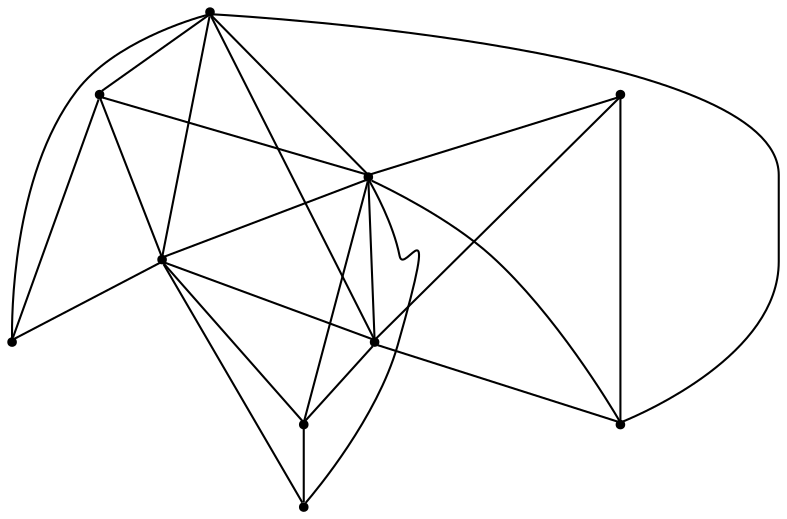 graph {
  node [shape=point,comment="{\"directed\":false,\"doi\":\"10.1007/978-3-642-18469-7_29\",\"figure\":\"1\"}"]

  v0 [pos="1536.1416376142533,1316.8393443444763"]
  v1 [pos="1488.6024311261845,1334.5922186805901"]
  v2 [pos="1470.712631894317,1197.9452448520185"]
  v3 [pos="1441.000611931574,1328.7161383477214"]
  v4 [pos="1405.28362617438,1269.2067719327385"]
  v5 [pos="1417.168459611797,1209.8222932090137"]
  v6 [pos="1357.7444196863112,1156.313767641282"]
  v7 [pos="1310.2052131982423,1376.2238230682015"]
  v8 [pos="1351.7394538918606,1316.8393443444763"]
  v9 [pos="1339.8547477160423,1233.5761355692537"]

  v0 -- v6 [id="-1",pos="1536.1416376142533,1316.8393443444763 1541.413735677411,1302.516303150453 1544.099337193969,1287.434779073882 1544.099337193969,1272.2365066260536 1544.099337193969,1200.91673253658 1486.1764750862963,1143.032559407324 1414.8093159112063,1143.032559407324 1395.0221735048915,1143.032559407324 1375.4976990382145,1147.5707390151088 1357.7444196863112,1156.313767641282"]
  v7 -- v9 [id="-2",pos="1310.2052131982423,1376.2238230682015 1302.1831828804034,1359.9670574896818 1298.0381453503933,1342.1059556329365 1298.0381453503933,1324.0030905368008 1298.0381453503933,1289.1807903908666 1313.3423706822514,1256.1214160862928 1339.8547477160423,1233.5761355692537"]
  v7 -- v0 [id="-3",pos="1310.2052131982423,1376.2238230682015 1334.7766599600445,1405.1908998887684 1370.885611441116,1421.889477931066 1408.91710389317,1421.889477931066 1471.072559510732,1421.889477931066 1524.4707627395865,1377.7865725082995 1536.1416376142533,1316.8393443444763"]
  v7 -- v3 [id="-4",pos="1310.2052131982423,1376.2238230682015 1324.509957749611,1386.6254924982288 1341.7825382279693,1392.222165236705 1359.5054975039914,1392.222165236705 1398.0414549331404,1392.222165236705 1431.6400441190115,1366.0304693594371 1441.000611931574,1328.7161383477214"]
  v6 -- v9 [id="-5",pos="1357.7444196863112,1156.313767641282 1345.4644708004494,1174.8001981924417 1338.9132982245428,1196.5077646338034 1338.9132982245428,1218.7071240508208 1338.9132982245428,1223.6788496255078 1339.2426512418792,1228.642054349569 1339.8547477160423,1233.5761355692537"]
  v9 -- v4 [id="-6",pos="1339.8547477160423,1233.5761355692537 1355.7606977017724,1251.0663896584756 1376.4569969689264,1263.4766906523791 1405.28362617438,1269.2067719327385"]
  v9 -- v8 [id="-7",pos="1339.8547477160423,1233.5761355692537 1335.577389938824,1243.6318838992593 1333.3547661181974,1254.4627752824388 1333.3547661181974,1265.4102878600004 1333.3547661181974,1284.1550146443012 1339.8683965224989,1302.3120570891901 1351.7394538918606,1316.8393443444763"]
  v6 -- v2 [id="-9",pos="1357.7444196863112,1156.313767641282 1369.2883511163132,1150.3878339734104 1382.0823414145693,1147.304049108217 1395.063788047654,1147.304049108217 1428.2161980686171,1147.304049108217 1458.0991303583628,1167.2863340632205 1470.712631894317,1197.9452448520185"]
  v6 -- v4 [id="-10",pos="1357.7444196863112,1156.313767641282 1380.6185785067623,1191.3485803453548 1398.6292762573587,1229.3379662096127 1405.28362617438,1269.2067719327385"]
  v7 -- v1 [id="-12",pos="1310.2052131982423,1376.2238230682015 1331.2947826206605,1392.109613702323 1357.0200784821286,1400.6985039559868 1383.4627479752526,1400.6985039559868 1426.698476242978,1400.6985039559868 1466.7022689510907,1377.8156960126764 1488.6024311261845,1334.5922186805901"]
  v7 -- v8 [id="-13",pos="1310.2052131982423,1376.2238230682015 1327.8293220275038,1359.350249645893 1341.9785210899083,1339.151255295876 1351.7394538918606,1316.8393443444763"]
  v8 -- v4 [id="-14",pos="1351.7394538918606,1316.8393443444763 1381.5778764374743,1316.8684678488532 1403.7460833547493,1295.9818281356681 1405.28362617438,1269.2067719327385"]
  v4 -- v2 [id="-15",pos="1405.28362617438,1269.2067719327385 1444.0628123339714,1269.4233541508772 1471.5896233860942,1241.9148689097767 1471.5896233860942,1208.0260470264009 1471.5896233860942,1204.633858239313 1471.306084544276,1201.2458662891006 1470.712631894317,1197.9452448520185"]
  v4 -- v0 [id="-16",pos="1405.28362617438,1269.2067719327385 1414.4590919916893,1269.0443670633533 1417.653358118098,1268.9486028764725 1420.8518238772622,1268.9486028764725 1464.124967054994,1268.9486028764725 1505.6217928386059,1286.159703725052 1536.1416376142533,1316.8393443444763"]
  v4 -- v7 [id="-17",pos="1405.28362617438,1269.2067719327385 1408.7878061089298,1325.0198696524897 1365.752387597498,1370.5563128103458 1310.2052131982423,1376.2238230682015"]
  v5 -- v2 [id="-18",pos="1417.168459611797,1209.8222932090137 1423.7250089902473,1198.1995986020345 1435.9934088860307,1191.019192239084 1449.3002634268933,1191.019192239084 1456.9941178971833,1191.019192239084 1464.4919895055343,1193.4279222517353 1470.712631894317,1197.9452448520185"]
  v5 -- v6 [id="-19",pos="1417.168459611797,1209.8222932090137 1416.527474754738,1179.9509888071398 1392.1197182242142,1156.1179152537698 1357.7444196863112,1156.313767641282"]
  v5 -- v4 [id="-20",pos="1417.168459611797,1209.8222932090137 1421.2481164954947,1217.5692725501244 1423.3540414301485,1226.1956799819156 1423.3540414301485,1234.9553687787152 1423.3540414301485,1247.4240439582472 1419.092177752567,1259.5176745333808 1405.28362617438,1269.2067719327385"]
  v3 -- v1 [id="-22",pos="1441.000611931574,1328.7161383477214 1455.5471535204,1332.6334404517172 1470.5512960026135,1334.642199192468 1488.6024311261845,1334.5922186805901"]
  v3 -- v4 [id="-23",pos="1441.000611931574,1328.7161383477214 1441.0767461829732,1301.5535742066427 1427.1528001502,1279.5667273477634 1405.28362617438,1269.2067719327385"]
  v7 -- v6 [id="-24",pos="1310.2052131982423,1376.2238230682015 1281.7995653611613,1351.924264737302 1265.4777562864044,1316.4560332432025 1265.4777562864044,1279.1209724008604 1265.4777562864044,1222.232721379792 1303.0754139486205,1172.1788284447773 1357.7444196863112,1156.313767641282"]
  v2 -- v0 [id="-25",pos="1470.712631894317,1197.9452448520185 1508.1530260359868,1224.0744968836575 1532.0936052378233,1265.4018941862498 1536.1416376142533,1316.8393443444763"]
  v1 -- v0 [id="-29",pos="1488.6024311261845,1334.5922186805901 1507.5858210907518,1334.6465232062185 1523.828473451141,1328.262244080818 1536.1416376142533,1316.8393443444763"]
  v0 -- v3 [id="-30",pos="1536.1416376142533,1316.8393443444763 1519.153773147501,1311.5512027047698 1507.0603579498775,1308.8340687702243 1494.8128289562749,1308.8340687702243 1475.088171994903,1308.8340687702243 1456.0098766931337,1315.8686032575406 1441.000611931574,1328.7161383477214"]
}
